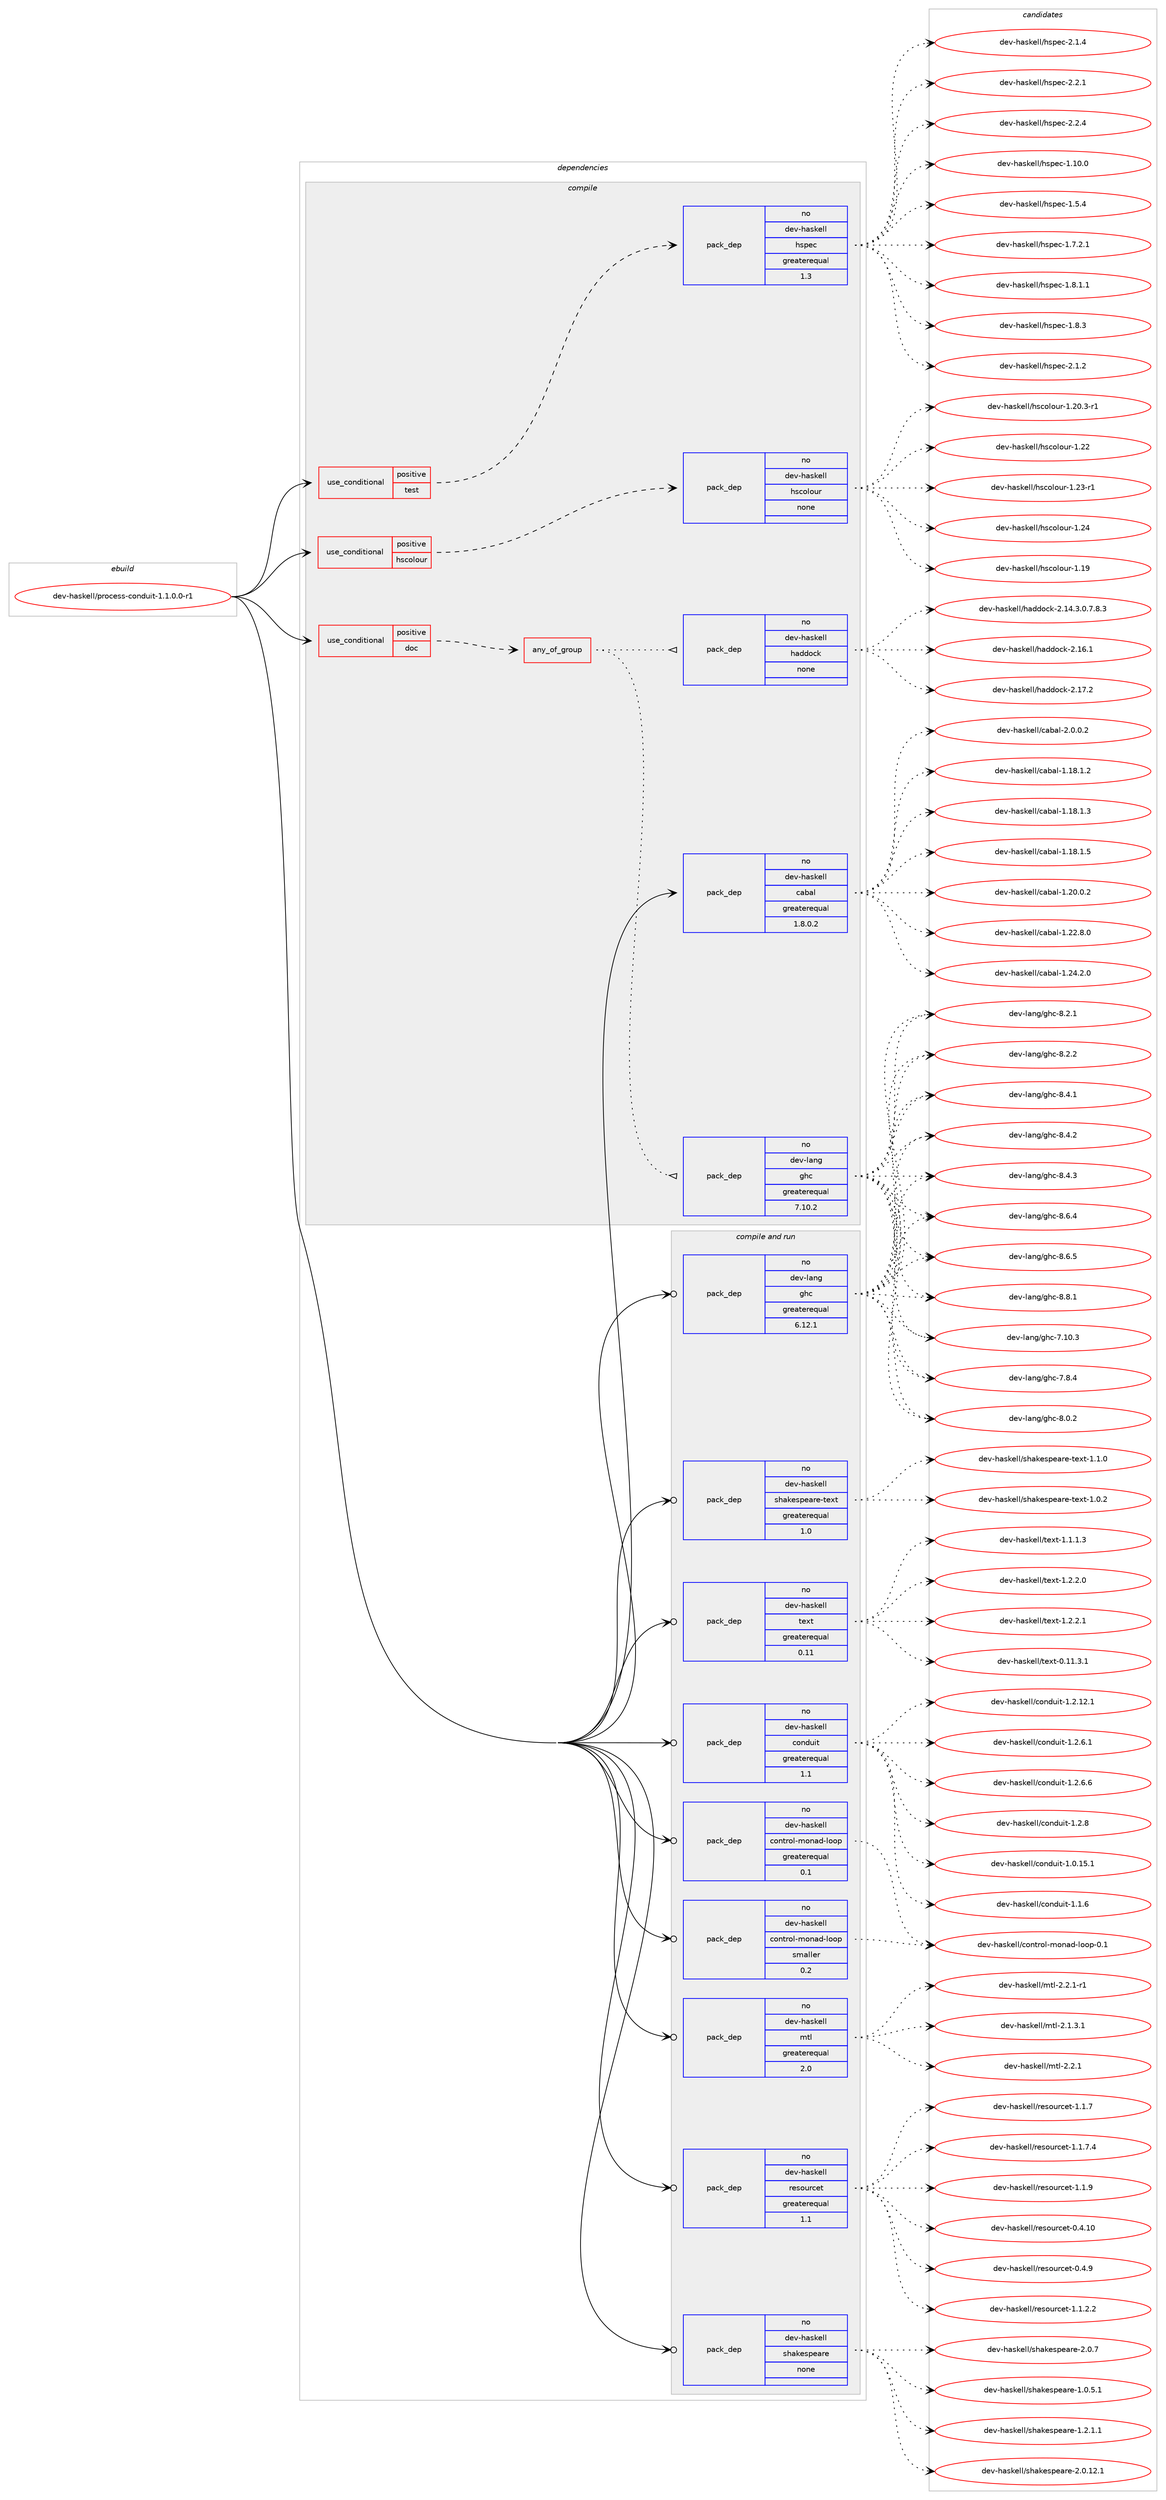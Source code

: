 digraph prolog {

# *************
# Graph options
# *************

newrank=true;
concentrate=true;
compound=true;
graph [rankdir=LR,fontname=Helvetica,fontsize=10,ranksep=1.5];#, ranksep=2.5, nodesep=0.2];
edge  [arrowhead=vee];
node  [fontname=Helvetica,fontsize=10];

# **********
# The ebuild
# **********

subgraph cluster_leftcol {
color=gray;
rank=same;
label=<<i>ebuild</i>>;
id [label="dev-haskell/process-conduit-1.1.0.0-r1", color=red, width=4, href="../dev-haskell/process-conduit-1.1.0.0-r1.svg"];
}

# ****************
# The dependencies
# ****************

subgraph cluster_midcol {
color=gray;
label=<<i>dependencies</i>>;
subgraph cluster_compile {
fillcolor="#eeeeee";
style=filled;
label=<<i>compile</i>>;
subgraph cond127211 {
dependency541785 [label=<<TABLE BORDER="0" CELLBORDER="1" CELLSPACING="0" CELLPADDING="4"><TR><TD ROWSPAN="3" CELLPADDING="10">use_conditional</TD></TR><TR><TD>positive</TD></TR><TR><TD>doc</TD></TR></TABLE>>, shape=none, color=red];
subgraph any10347 {
dependency541786 [label=<<TABLE BORDER="0" CELLBORDER="1" CELLSPACING="0" CELLPADDING="4"><TR><TD CELLPADDING="10">any_of_group</TD></TR></TABLE>>, shape=none, color=red];subgraph pack403870 {
dependency541787 [label=<<TABLE BORDER="0" CELLBORDER="1" CELLSPACING="0" CELLPADDING="4" WIDTH="220"><TR><TD ROWSPAN="6" CELLPADDING="30">pack_dep</TD></TR><TR><TD WIDTH="110">no</TD></TR><TR><TD>dev-haskell</TD></TR><TR><TD>haddock</TD></TR><TR><TD>none</TD></TR><TR><TD></TD></TR></TABLE>>, shape=none, color=blue];
}
dependency541786:e -> dependency541787:w [weight=20,style="dotted",arrowhead="oinv"];
subgraph pack403871 {
dependency541788 [label=<<TABLE BORDER="0" CELLBORDER="1" CELLSPACING="0" CELLPADDING="4" WIDTH="220"><TR><TD ROWSPAN="6" CELLPADDING="30">pack_dep</TD></TR><TR><TD WIDTH="110">no</TD></TR><TR><TD>dev-lang</TD></TR><TR><TD>ghc</TD></TR><TR><TD>greaterequal</TD></TR><TR><TD>7.10.2</TD></TR></TABLE>>, shape=none, color=blue];
}
dependency541786:e -> dependency541788:w [weight=20,style="dotted",arrowhead="oinv"];
}
dependency541785:e -> dependency541786:w [weight=20,style="dashed",arrowhead="vee"];
}
id:e -> dependency541785:w [weight=20,style="solid",arrowhead="vee"];
subgraph cond127212 {
dependency541789 [label=<<TABLE BORDER="0" CELLBORDER="1" CELLSPACING="0" CELLPADDING="4"><TR><TD ROWSPAN="3" CELLPADDING="10">use_conditional</TD></TR><TR><TD>positive</TD></TR><TR><TD>hscolour</TD></TR></TABLE>>, shape=none, color=red];
subgraph pack403872 {
dependency541790 [label=<<TABLE BORDER="0" CELLBORDER="1" CELLSPACING="0" CELLPADDING="4" WIDTH="220"><TR><TD ROWSPAN="6" CELLPADDING="30">pack_dep</TD></TR><TR><TD WIDTH="110">no</TD></TR><TR><TD>dev-haskell</TD></TR><TR><TD>hscolour</TD></TR><TR><TD>none</TD></TR><TR><TD></TD></TR></TABLE>>, shape=none, color=blue];
}
dependency541789:e -> dependency541790:w [weight=20,style="dashed",arrowhead="vee"];
}
id:e -> dependency541789:w [weight=20,style="solid",arrowhead="vee"];
subgraph cond127213 {
dependency541791 [label=<<TABLE BORDER="0" CELLBORDER="1" CELLSPACING="0" CELLPADDING="4"><TR><TD ROWSPAN="3" CELLPADDING="10">use_conditional</TD></TR><TR><TD>positive</TD></TR><TR><TD>test</TD></TR></TABLE>>, shape=none, color=red];
subgraph pack403873 {
dependency541792 [label=<<TABLE BORDER="0" CELLBORDER="1" CELLSPACING="0" CELLPADDING="4" WIDTH="220"><TR><TD ROWSPAN="6" CELLPADDING="30">pack_dep</TD></TR><TR><TD WIDTH="110">no</TD></TR><TR><TD>dev-haskell</TD></TR><TR><TD>hspec</TD></TR><TR><TD>greaterequal</TD></TR><TR><TD>1.3</TD></TR></TABLE>>, shape=none, color=blue];
}
dependency541791:e -> dependency541792:w [weight=20,style="dashed",arrowhead="vee"];
}
id:e -> dependency541791:w [weight=20,style="solid",arrowhead="vee"];
subgraph pack403874 {
dependency541793 [label=<<TABLE BORDER="0" CELLBORDER="1" CELLSPACING="0" CELLPADDING="4" WIDTH="220"><TR><TD ROWSPAN="6" CELLPADDING="30">pack_dep</TD></TR><TR><TD WIDTH="110">no</TD></TR><TR><TD>dev-haskell</TD></TR><TR><TD>cabal</TD></TR><TR><TD>greaterequal</TD></TR><TR><TD>1.8.0.2</TD></TR></TABLE>>, shape=none, color=blue];
}
id:e -> dependency541793:w [weight=20,style="solid",arrowhead="vee"];
}
subgraph cluster_compileandrun {
fillcolor="#eeeeee";
style=filled;
label=<<i>compile and run</i>>;
subgraph pack403875 {
dependency541794 [label=<<TABLE BORDER="0" CELLBORDER="1" CELLSPACING="0" CELLPADDING="4" WIDTH="220"><TR><TD ROWSPAN="6" CELLPADDING="30">pack_dep</TD></TR><TR><TD WIDTH="110">no</TD></TR><TR><TD>dev-haskell</TD></TR><TR><TD>conduit</TD></TR><TR><TD>greaterequal</TD></TR><TR><TD>1.1</TD></TR></TABLE>>, shape=none, color=blue];
}
id:e -> dependency541794:w [weight=20,style="solid",arrowhead="odotvee"];
subgraph pack403876 {
dependency541795 [label=<<TABLE BORDER="0" CELLBORDER="1" CELLSPACING="0" CELLPADDING="4" WIDTH="220"><TR><TD ROWSPAN="6" CELLPADDING="30">pack_dep</TD></TR><TR><TD WIDTH="110">no</TD></TR><TR><TD>dev-haskell</TD></TR><TR><TD>control-monad-loop</TD></TR><TR><TD>greaterequal</TD></TR><TR><TD>0.1</TD></TR></TABLE>>, shape=none, color=blue];
}
id:e -> dependency541795:w [weight=20,style="solid",arrowhead="odotvee"];
subgraph pack403877 {
dependency541796 [label=<<TABLE BORDER="0" CELLBORDER="1" CELLSPACING="0" CELLPADDING="4" WIDTH="220"><TR><TD ROWSPAN="6" CELLPADDING="30">pack_dep</TD></TR><TR><TD WIDTH="110">no</TD></TR><TR><TD>dev-haskell</TD></TR><TR><TD>control-monad-loop</TD></TR><TR><TD>smaller</TD></TR><TR><TD>0.2</TD></TR></TABLE>>, shape=none, color=blue];
}
id:e -> dependency541796:w [weight=20,style="solid",arrowhead="odotvee"];
subgraph pack403878 {
dependency541797 [label=<<TABLE BORDER="0" CELLBORDER="1" CELLSPACING="0" CELLPADDING="4" WIDTH="220"><TR><TD ROWSPAN="6" CELLPADDING="30">pack_dep</TD></TR><TR><TD WIDTH="110">no</TD></TR><TR><TD>dev-haskell</TD></TR><TR><TD>mtl</TD></TR><TR><TD>greaterequal</TD></TR><TR><TD>2.0</TD></TR></TABLE>>, shape=none, color=blue];
}
id:e -> dependency541797:w [weight=20,style="solid",arrowhead="odotvee"];
subgraph pack403879 {
dependency541798 [label=<<TABLE BORDER="0" CELLBORDER="1" CELLSPACING="0" CELLPADDING="4" WIDTH="220"><TR><TD ROWSPAN="6" CELLPADDING="30">pack_dep</TD></TR><TR><TD WIDTH="110">no</TD></TR><TR><TD>dev-haskell</TD></TR><TR><TD>resourcet</TD></TR><TR><TD>greaterequal</TD></TR><TR><TD>1.1</TD></TR></TABLE>>, shape=none, color=blue];
}
id:e -> dependency541798:w [weight=20,style="solid",arrowhead="odotvee"];
subgraph pack403880 {
dependency541799 [label=<<TABLE BORDER="0" CELLBORDER="1" CELLSPACING="0" CELLPADDING="4" WIDTH="220"><TR><TD ROWSPAN="6" CELLPADDING="30">pack_dep</TD></TR><TR><TD WIDTH="110">no</TD></TR><TR><TD>dev-haskell</TD></TR><TR><TD>shakespeare</TD></TR><TR><TD>none</TD></TR><TR><TD></TD></TR></TABLE>>, shape=none, color=blue];
}
id:e -> dependency541799:w [weight=20,style="solid",arrowhead="odotvee"];
subgraph pack403881 {
dependency541800 [label=<<TABLE BORDER="0" CELLBORDER="1" CELLSPACING="0" CELLPADDING="4" WIDTH="220"><TR><TD ROWSPAN="6" CELLPADDING="30">pack_dep</TD></TR><TR><TD WIDTH="110">no</TD></TR><TR><TD>dev-haskell</TD></TR><TR><TD>shakespeare-text</TD></TR><TR><TD>greaterequal</TD></TR><TR><TD>1.0</TD></TR></TABLE>>, shape=none, color=blue];
}
id:e -> dependency541800:w [weight=20,style="solid",arrowhead="odotvee"];
subgraph pack403882 {
dependency541801 [label=<<TABLE BORDER="0" CELLBORDER="1" CELLSPACING="0" CELLPADDING="4" WIDTH="220"><TR><TD ROWSPAN="6" CELLPADDING="30">pack_dep</TD></TR><TR><TD WIDTH="110">no</TD></TR><TR><TD>dev-haskell</TD></TR><TR><TD>text</TD></TR><TR><TD>greaterequal</TD></TR><TR><TD>0.11</TD></TR></TABLE>>, shape=none, color=blue];
}
id:e -> dependency541801:w [weight=20,style="solid",arrowhead="odotvee"];
subgraph pack403883 {
dependency541802 [label=<<TABLE BORDER="0" CELLBORDER="1" CELLSPACING="0" CELLPADDING="4" WIDTH="220"><TR><TD ROWSPAN="6" CELLPADDING="30">pack_dep</TD></TR><TR><TD WIDTH="110">no</TD></TR><TR><TD>dev-lang</TD></TR><TR><TD>ghc</TD></TR><TR><TD>greaterequal</TD></TR><TR><TD>6.12.1</TD></TR></TABLE>>, shape=none, color=blue];
}
id:e -> dependency541802:w [weight=20,style="solid",arrowhead="odotvee"];
}
subgraph cluster_run {
fillcolor="#eeeeee";
style=filled;
label=<<i>run</i>>;
}
}

# **************
# The candidates
# **************

subgraph cluster_choices {
rank=same;
color=gray;
label=<<i>candidates</i>>;

subgraph choice403870 {
color=black;
nodesep=1;
choice1001011184510497115107101108108471049710010011199107455046495246514648465546564651 [label="dev-haskell/haddock-2.14.3.0.7.8.3", color=red, width=4,href="../dev-haskell/haddock-2.14.3.0.7.8.3.svg"];
choice100101118451049711510710110810847104971001001119910745504649544649 [label="dev-haskell/haddock-2.16.1", color=red, width=4,href="../dev-haskell/haddock-2.16.1.svg"];
choice100101118451049711510710110810847104971001001119910745504649554650 [label="dev-haskell/haddock-2.17.2", color=red, width=4,href="../dev-haskell/haddock-2.17.2.svg"];
dependency541787:e -> choice1001011184510497115107101108108471049710010011199107455046495246514648465546564651:w [style=dotted,weight="100"];
dependency541787:e -> choice100101118451049711510710110810847104971001001119910745504649544649:w [style=dotted,weight="100"];
dependency541787:e -> choice100101118451049711510710110810847104971001001119910745504649554650:w [style=dotted,weight="100"];
}
subgraph choice403871 {
color=black;
nodesep=1;
choice1001011184510897110103471031049945554649484651 [label="dev-lang/ghc-7.10.3", color=red, width=4,href="../dev-lang/ghc-7.10.3.svg"];
choice10010111845108971101034710310499455546564652 [label="dev-lang/ghc-7.8.4", color=red, width=4,href="../dev-lang/ghc-7.8.4.svg"];
choice10010111845108971101034710310499455646484650 [label="dev-lang/ghc-8.0.2", color=red, width=4,href="../dev-lang/ghc-8.0.2.svg"];
choice10010111845108971101034710310499455646504649 [label="dev-lang/ghc-8.2.1", color=red, width=4,href="../dev-lang/ghc-8.2.1.svg"];
choice10010111845108971101034710310499455646504650 [label="dev-lang/ghc-8.2.2", color=red, width=4,href="../dev-lang/ghc-8.2.2.svg"];
choice10010111845108971101034710310499455646524649 [label="dev-lang/ghc-8.4.1", color=red, width=4,href="../dev-lang/ghc-8.4.1.svg"];
choice10010111845108971101034710310499455646524650 [label="dev-lang/ghc-8.4.2", color=red, width=4,href="../dev-lang/ghc-8.4.2.svg"];
choice10010111845108971101034710310499455646524651 [label="dev-lang/ghc-8.4.3", color=red, width=4,href="../dev-lang/ghc-8.4.3.svg"];
choice10010111845108971101034710310499455646544652 [label="dev-lang/ghc-8.6.4", color=red, width=4,href="../dev-lang/ghc-8.6.4.svg"];
choice10010111845108971101034710310499455646544653 [label="dev-lang/ghc-8.6.5", color=red, width=4,href="../dev-lang/ghc-8.6.5.svg"];
choice10010111845108971101034710310499455646564649 [label="dev-lang/ghc-8.8.1", color=red, width=4,href="../dev-lang/ghc-8.8.1.svg"];
dependency541788:e -> choice1001011184510897110103471031049945554649484651:w [style=dotted,weight="100"];
dependency541788:e -> choice10010111845108971101034710310499455546564652:w [style=dotted,weight="100"];
dependency541788:e -> choice10010111845108971101034710310499455646484650:w [style=dotted,weight="100"];
dependency541788:e -> choice10010111845108971101034710310499455646504649:w [style=dotted,weight="100"];
dependency541788:e -> choice10010111845108971101034710310499455646504650:w [style=dotted,weight="100"];
dependency541788:e -> choice10010111845108971101034710310499455646524649:w [style=dotted,weight="100"];
dependency541788:e -> choice10010111845108971101034710310499455646524650:w [style=dotted,weight="100"];
dependency541788:e -> choice10010111845108971101034710310499455646524651:w [style=dotted,weight="100"];
dependency541788:e -> choice10010111845108971101034710310499455646544652:w [style=dotted,weight="100"];
dependency541788:e -> choice10010111845108971101034710310499455646544653:w [style=dotted,weight="100"];
dependency541788:e -> choice10010111845108971101034710310499455646564649:w [style=dotted,weight="100"];
}
subgraph choice403872 {
color=black;
nodesep=1;
choice100101118451049711510710110810847104115991111081111171144549464957 [label="dev-haskell/hscolour-1.19", color=red, width=4,href="../dev-haskell/hscolour-1.19.svg"];
choice10010111845104971151071011081084710411599111108111117114454946504846514511449 [label="dev-haskell/hscolour-1.20.3-r1", color=red, width=4,href="../dev-haskell/hscolour-1.20.3-r1.svg"];
choice100101118451049711510710110810847104115991111081111171144549465050 [label="dev-haskell/hscolour-1.22", color=red, width=4,href="../dev-haskell/hscolour-1.22.svg"];
choice1001011184510497115107101108108471041159911110811111711445494650514511449 [label="dev-haskell/hscolour-1.23-r1", color=red, width=4,href="../dev-haskell/hscolour-1.23-r1.svg"];
choice100101118451049711510710110810847104115991111081111171144549465052 [label="dev-haskell/hscolour-1.24", color=red, width=4,href="../dev-haskell/hscolour-1.24.svg"];
dependency541790:e -> choice100101118451049711510710110810847104115991111081111171144549464957:w [style=dotted,weight="100"];
dependency541790:e -> choice10010111845104971151071011081084710411599111108111117114454946504846514511449:w [style=dotted,weight="100"];
dependency541790:e -> choice100101118451049711510710110810847104115991111081111171144549465050:w [style=dotted,weight="100"];
dependency541790:e -> choice1001011184510497115107101108108471041159911110811111711445494650514511449:w [style=dotted,weight="100"];
dependency541790:e -> choice100101118451049711510710110810847104115991111081111171144549465052:w [style=dotted,weight="100"];
}
subgraph choice403873 {
color=black;
nodesep=1;
choice1001011184510497115107101108108471041151121019945494649484648 [label="dev-haskell/hspec-1.10.0", color=red, width=4,href="../dev-haskell/hspec-1.10.0.svg"];
choice10010111845104971151071011081084710411511210199454946534652 [label="dev-haskell/hspec-1.5.4", color=red, width=4,href="../dev-haskell/hspec-1.5.4.svg"];
choice100101118451049711510710110810847104115112101994549465546504649 [label="dev-haskell/hspec-1.7.2.1", color=red, width=4,href="../dev-haskell/hspec-1.7.2.1.svg"];
choice100101118451049711510710110810847104115112101994549465646494649 [label="dev-haskell/hspec-1.8.1.1", color=red, width=4,href="../dev-haskell/hspec-1.8.1.1.svg"];
choice10010111845104971151071011081084710411511210199454946564651 [label="dev-haskell/hspec-1.8.3", color=red, width=4,href="../dev-haskell/hspec-1.8.3.svg"];
choice10010111845104971151071011081084710411511210199455046494650 [label="dev-haskell/hspec-2.1.2", color=red, width=4,href="../dev-haskell/hspec-2.1.2.svg"];
choice10010111845104971151071011081084710411511210199455046494652 [label="dev-haskell/hspec-2.1.4", color=red, width=4,href="../dev-haskell/hspec-2.1.4.svg"];
choice10010111845104971151071011081084710411511210199455046504649 [label="dev-haskell/hspec-2.2.1", color=red, width=4,href="../dev-haskell/hspec-2.2.1.svg"];
choice10010111845104971151071011081084710411511210199455046504652 [label="dev-haskell/hspec-2.2.4", color=red, width=4,href="../dev-haskell/hspec-2.2.4.svg"];
dependency541792:e -> choice1001011184510497115107101108108471041151121019945494649484648:w [style=dotted,weight="100"];
dependency541792:e -> choice10010111845104971151071011081084710411511210199454946534652:w [style=dotted,weight="100"];
dependency541792:e -> choice100101118451049711510710110810847104115112101994549465546504649:w [style=dotted,weight="100"];
dependency541792:e -> choice100101118451049711510710110810847104115112101994549465646494649:w [style=dotted,weight="100"];
dependency541792:e -> choice10010111845104971151071011081084710411511210199454946564651:w [style=dotted,weight="100"];
dependency541792:e -> choice10010111845104971151071011081084710411511210199455046494650:w [style=dotted,weight="100"];
dependency541792:e -> choice10010111845104971151071011081084710411511210199455046494652:w [style=dotted,weight="100"];
dependency541792:e -> choice10010111845104971151071011081084710411511210199455046504649:w [style=dotted,weight="100"];
dependency541792:e -> choice10010111845104971151071011081084710411511210199455046504652:w [style=dotted,weight="100"];
}
subgraph choice403874 {
color=black;
nodesep=1;
choice10010111845104971151071011081084799979897108454946495646494650 [label="dev-haskell/cabal-1.18.1.2", color=red, width=4,href="../dev-haskell/cabal-1.18.1.2.svg"];
choice10010111845104971151071011081084799979897108454946495646494651 [label="dev-haskell/cabal-1.18.1.3", color=red, width=4,href="../dev-haskell/cabal-1.18.1.3.svg"];
choice10010111845104971151071011081084799979897108454946495646494653 [label="dev-haskell/cabal-1.18.1.5", color=red, width=4,href="../dev-haskell/cabal-1.18.1.5.svg"];
choice10010111845104971151071011081084799979897108454946504846484650 [label="dev-haskell/cabal-1.20.0.2", color=red, width=4,href="../dev-haskell/cabal-1.20.0.2.svg"];
choice10010111845104971151071011081084799979897108454946505046564648 [label="dev-haskell/cabal-1.22.8.0", color=red, width=4,href="../dev-haskell/cabal-1.22.8.0.svg"];
choice10010111845104971151071011081084799979897108454946505246504648 [label="dev-haskell/cabal-1.24.2.0", color=red, width=4,href="../dev-haskell/cabal-1.24.2.0.svg"];
choice100101118451049711510710110810847999798971084550464846484650 [label="dev-haskell/cabal-2.0.0.2", color=red, width=4,href="../dev-haskell/cabal-2.0.0.2.svg"];
dependency541793:e -> choice10010111845104971151071011081084799979897108454946495646494650:w [style=dotted,weight="100"];
dependency541793:e -> choice10010111845104971151071011081084799979897108454946495646494651:w [style=dotted,weight="100"];
dependency541793:e -> choice10010111845104971151071011081084799979897108454946495646494653:w [style=dotted,weight="100"];
dependency541793:e -> choice10010111845104971151071011081084799979897108454946504846484650:w [style=dotted,weight="100"];
dependency541793:e -> choice10010111845104971151071011081084799979897108454946505046564648:w [style=dotted,weight="100"];
dependency541793:e -> choice10010111845104971151071011081084799979897108454946505246504648:w [style=dotted,weight="100"];
dependency541793:e -> choice100101118451049711510710110810847999798971084550464846484650:w [style=dotted,weight="100"];
}
subgraph choice403875 {
color=black;
nodesep=1;
choice10010111845104971151071011081084799111110100117105116454946484649534649 [label="dev-haskell/conduit-1.0.15.1", color=red, width=4,href="../dev-haskell/conduit-1.0.15.1.svg"];
choice10010111845104971151071011081084799111110100117105116454946494654 [label="dev-haskell/conduit-1.1.6", color=red, width=4,href="../dev-haskell/conduit-1.1.6.svg"];
choice10010111845104971151071011081084799111110100117105116454946504649504649 [label="dev-haskell/conduit-1.2.12.1", color=red, width=4,href="../dev-haskell/conduit-1.2.12.1.svg"];
choice100101118451049711510710110810847991111101001171051164549465046544649 [label="dev-haskell/conduit-1.2.6.1", color=red, width=4,href="../dev-haskell/conduit-1.2.6.1.svg"];
choice100101118451049711510710110810847991111101001171051164549465046544654 [label="dev-haskell/conduit-1.2.6.6", color=red, width=4,href="../dev-haskell/conduit-1.2.6.6.svg"];
choice10010111845104971151071011081084799111110100117105116454946504656 [label="dev-haskell/conduit-1.2.8", color=red, width=4,href="../dev-haskell/conduit-1.2.8.svg"];
dependency541794:e -> choice10010111845104971151071011081084799111110100117105116454946484649534649:w [style=dotted,weight="100"];
dependency541794:e -> choice10010111845104971151071011081084799111110100117105116454946494654:w [style=dotted,weight="100"];
dependency541794:e -> choice10010111845104971151071011081084799111110100117105116454946504649504649:w [style=dotted,weight="100"];
dependency541794:e -> choice100101118451049711510710110810847991111101001171051164549465046544649:w [style=dotted,weight="100"];
dependency541794:e -> choice100101118451049711510710110810847991111101001171051164549465046544654:w [style=dotted,weight="100"];
dependency541794:e -> choice10010111845104971151071011081084799111110100117105116454946504656:w [style=dotted,weight="100"];
}
subgraph choice403876 {
color=black;
nodesep=1;
choice1001011184510497115107101108108479911111011611411110845109111110971004510811111111245484649 [label="dev-haskell/control-monad-loop-0.1", color=red, width=4,href="../dev-haskell/control-monad-loop-0.1.svg"];
dependency541795:e -> choice1001011184510497115107101108108479911111011611411110845109111110971004510811111111245484649:w [style=dotted,weight="100"];
}
subgraph choice403877 {
color=black;
nodesep=1;
choice1001011184510497115107101108108479911111011611411110845109111110971004510811111111245484649 [label="dev-haskell/control-monad-loop-0.1", color=red, width=4,href="../dev-haskell/control-monad-loop-0.1.svg"];
dependency541796:e -> choice1001011184510497115107101108108479911111011611411110845109111110971004510811111111245484649:w [style=dotted,weight="100"];
}
subgraph choice403878 {
color=black;
nodesep=1;
choice1001011184510497115107101108108471091161084550464946514649 [label="dev-haskell/mtl-2.1.3.1", color=red, width=4,href="../dev-haskell/mtl-2.1.3.1.svg"];
choice100101118451049711510710110810847109116108455046504649 [label="dev-haskell/mtl-2.2.1", color=red, width=4,href="../dev-haskell/mtl-2.2.1.svg"];
choice1001011184510497115107101108108471091161084550465046494511449 [label="dev-haskell/mtl-2.2.1-r1", color=red, width=4,href="../dev-haskell/mtl-2.2.1-r1.svg"];
dependency541797:e -> choice1001011184510497115107101108108471091161084550464946514649:w [style=dotted,weight="100"];
dependency541797:e -> choice100101118451049711510710110810847109116108455046504649:w [style=dotted,weight="100"];
dependency541797:e -> choice1001011184510497115107101108108471091161084550465046494511449:w [style=dotted,weight="100"];
}
subgraph choice403879 {
color=black;
nodesep=1;
choice1001011184510497115107101108108471141011151111171149910111645484652464948 [label="dev-haskell/resourcet-0.4.10", color=red, width=4,href="../dev-haskell/resourcet-0.4.10.svg"];
choice10010111845104971151071011081084711410111511111711499101116454846524657 [label="dev-haskell/resourcet-0.4.9", color=red, width=4,href="../dev-haskell/resourcet-0.4.9.svg"];
choice100101118451049711510710110810847114101115111117114991011164549464946504650 [label="dev-haskell/resourcet-1.1.2.2", color=red, width=4,href="../dev-haskell/resourcet-1.1.2.2.svg"];
choice10010111845104971151071011081084711410111511111711499101116454946494655 [label="dev-haskell/resourcet-1.1.7", color=red, width=4,href="../dev-haskell/resourcet-1.1.7.svg"];
choice100101118451049711510710110810847114101115111117114991011164549464946554652 [label="dev-haskell/resourcet-1.1.7.4", color=red, width=4,href="../dev-haskell/resourcet-1.1.7.4.svg"];
choice10010111845104971151071011081084711410111511111711499101116454946494657 [label="dev-haskell/resourcet-1.1.9", color=red, width=4,href="../dev-haskell/resourcet-1.1.9.svg"];
dependency541798:e -> choice1001011184510497115107101108108471141011151111171149910111645484652464948:w [style=dotted,weight="100"];
dependency541798:e -> choice10010111845104971151071011081084711410111511111711499101116454846524657:w [style=dotted,weight="100"];
dependency541798:e -> choice100101118451049711510710110810847114101115111117114991011164549464946504650:w [style=dotted,weight="100"];
dependency541798:e -> choice10010111845104971151071011081084711410111511111711499101116454946494655:w [style=dotted,weight="100"];
dependency541798:e -> choice100101118451049711510710110810847114101115111117114991011164549464946554652:w [style=dotted,weight="100"];
dependency541798:e -> choice10010111845104971151071011081084711410111511111711499101116454946494657:w [style=dotted,weight="100"];
}
subgraph choice403880 {
color=black;
nodesep=1;
choice10010111845104971151071011081084711510497107101115112101971141014549464846534649 [label="dev-haskell/shakespeare-1.0.5.1", color=red, width=4,href="../dev-haskell/shakespeare-1.0.5.1.svg"];
choice10010111845104971151071011081084711510497107101115112101971141014549465046494649 [label="dev-haskell/shakespeare-1.2.1.1", color=red, width=4,href="../dev-haskell/shakespeare-1.2.1.1.svg"];
choice1001011184510497115107101108108471151049710710111511210197114101455046484649504649 [label="dev-haskell/shakespeare-2.0.12.1", color=red, width=4,href="../dev-haskell/shakespeare-2.0.12.1.svg"];
choice1001011184510497115107101108108471151049710710111511210197114101455046484655 [label="dev-haskell/shakespeare-2.0.7", color=red, width=4,href="../dev-haskell/shakespeare-2.0.7.svg"];
dependency541799:e -> choice10010111845104971151071011081084711510497107101115112101971141014549464846534649:w [style=dotted,weight="100"];
dependency541799:e -> choice10010111845104971151071011081084711510497107101115112101971141014549465046494649:w [style=dotted,weight="100"];
dependency541799:e -> choice1001011184510497115107101108108471151049710710111511210197114101455046484649504649:w [style=dotted,weight="100"];
dependency541799:e -> choice1001011184510497115107101108108471151049710710111511210197114101455046484655:w [style=dotted,weight="100"];
}
subgraph choice403881 {
color=black;
nodesep=1;
choice100101118451049711510710110810847115104971071011151121019711410145116101120116454946484650 [label="dev-haskell/shakespeare-text-1.0.2", color=red, width=4,href="../dev-haskell/shakespeare-text-1.0.2.svg"];
choice100101118451049711510710110810847115104971071011151121019711410145116101120116454946494648 [label="dev-haskell/shakespeare-text-1.1.0", color=red, width=4,href="../dev-haskell/shakespeare-text-1.1.0.svg"];
dependency541800:e -> choice100101118451049711510710110810847115104971071011151121019711410145116101120116454946484650:w [style=dotted,weight="100"];
dependency541800:e -> choice100101118451049711510710110810847115104971071011151121019711410145116101120116454946494648:w [style=dotted,weight="100"];
}
subgraph choice403882 {
color=black;
nodesep=1;
choice100101118451049711510710110810847116101120116454846494946514649 [label="dev-haskell/text-0.11.3.1", color=red, width=4,href="../dev-haskell/text-0.11.3.1.svg"];
choice1001011184510497115107101108108471161011201164549464946494651 [label="dev-haskell/text-1.1.1.3", color=red, width=4,href="../dev-haskell/text-1.1.1.3.svg"];
choice1001011184510497115107101108108471161011201164549465046504648 [label="dev-haskell/text-1.2.2.0", color=red, width=4,href="../dev-haskell/text-1.2.2.0.svg"];
choice1001011184510497115107101108108471161011201164549465046504649 [label="dev-haskell/text-1.2.2.1", color=red, width=4,href="../dev-haskell/text-1.2.2.1.svg"];
dependency541801:e -> choice100101118451049711510710110810847116101120116454846494946514649:w [style=dotted,weight="100"];
dependency541801:e -> choice1001011184510497115107101108108471161011201164549464946494651:w [style=dotted,weight="100"];
dependency541801:e -> choice1001011184510497115107101108108471161011201164549465046504648:w [style=dotted,weight="100"];
dependency541801:e -> choice1001011184510497115107101108108471161011201164549465046504649:w [style=dotted,weight="100"];
}
subgraph choice403883 {
color=black;
nodesep=1;
choice1001011184510897110103471031049945554649484651 [label="dev-lang/ghc-7.10.3", color=red, width=4,href="../dev-lang/ghc-7.10.3.svg"];
choice10010111845108971101034710310499455546564652 [label="dev-lang/ghc-7.8.4", color=red, width=4,href="../dev-lang/ghc-7.8.4.svg"];
choice10010111845108971101034710310499455646484650 [label="dev-lang/ghc-8.0.2", color=red, width=4,href="../dev-lang/ghc-8.0.2.svg"];
choice10010111845108971101034710310499455646504649 [label="dev-lang/ghc-8.2.1", color=red, width=4,href="../dev-lang/ghc-8.2.1.svg"];
choice10010111845108971101034710310499455646504650 [label="dev-lang/ghc-8.2.2", color=red, width=4,href="../dev-lang/ghc-8.2.2.svg"];
choice10010111845108971101034710310499455646524649 [label="dev-lang/ghc-8.4.1", color=red, width=4,href="../dev-lang/ghc-8.4.1.svg"];
choice10010111845108971101034710310499455646524650 [label="dev-lang/ghc-8.4.2", color=red, width=4,href="../dev-lang/ghc-8.4.2.svg"];
choice10010111845108971101034710310499455646524651 [label="dev-lang/ghc-8.4.3", color=red, width=4,href="../dev-lang/ghc-8.4.3.svg"];
choice10010111845108971101034710310499455646544652 [label="dev-lang/ghc-8.6.4", color=red, width=4,href="../dev-lang/ghc-8.6.4.svg"];
choice10010111845108971101034710310499455646544653 [label="dev-lang/ghc-8.6.5", color=red, width=4,href="../dev-lang/ghc-8.6.5.svg"];
choice10010111845108971101034710310499455646564649 [label="dev-lang/ghc-8.8.1", color=red, width=4,href="../dev-lang/ghc-8.8.1.svg"];
dependency541802:e -> choice1001011184510897110103471031049945554649484651:w [style=dotted,weight="100"];
dependency541802:e -> choice10010111845108971101034710310499455546564652:w [style=dotted,weight="100"];
dependency541802:e -> choice10010111845108971101034710310499455646484650:w [style=dotted,weight="100"];
dependency541802:e -> choice10010111845108971101034710310499455646504649:w [style=dotted,weight="100"];
dependency541802:e -> choice10010111845108971101034710310499455646504650:w [style=dotted,weight="100"];
dependency541802:e -> choice10010111845108971101034710310499455646524649:w [style=dotted,weight="100"];
dependency541802:e -> choice10010111845108971101034710310499455646524650:w [style=dotted,weight="100"];
dependency541802:e -> choice10010111845108971101034710310499455646524651:w [style=dotted,weight="100"];
dependency541802:e -> choice10010111845108971101034710310499455646544652:w [style=dotted,weight="100"];
dependency541802:e -> choice10010111845108971101034710310499455646544653:w [style=dotted,weight="100"];
dependency541802:e -> choice10010111845108971101034710310499455646564649:w [style=dotted,weight="100"];
}
}

}
